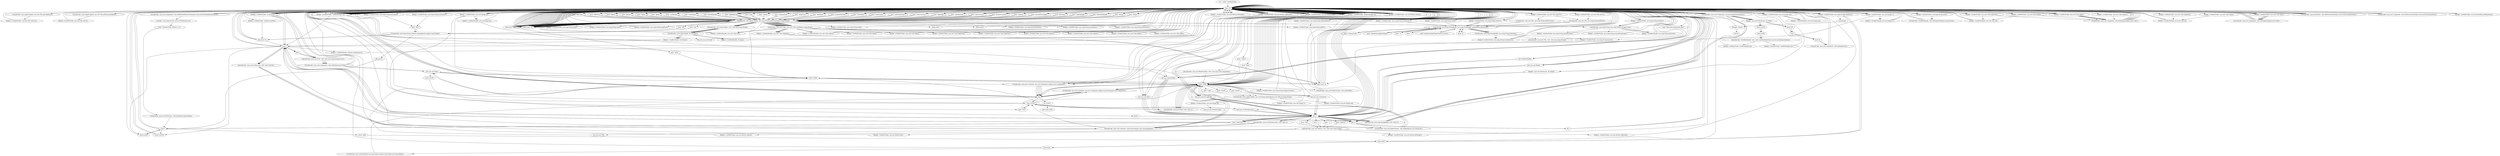 digraph "" {
    "r0 := @this: twoRowTicker"
    "load.r r0"
    "r0 := @this: twoRowTicker"->"load.r r0";
    "load.r r0"->"load.r r0";
    "virtualinvoke <java.applet.Applet: java.net.URL getCodeBase()>"
    "load.r r0"->"virtualinvoke <java.applet.Applet: java.net.URL getCodeBase()>";
    "fieldput <twoRowTicker: java.net.URL homeUrl>"
    "virtualinvoke <java.applet.Applet: java.net.URL getCodeBase()>"->"fieldput <twoRowTicker: java.net.URL homeUrl>";
    "fieldput <twoRowTicker: java.net.URL homeUrl>"->"load.r r0";
    "load.r r0"->"load.r r0";
    "virtualinvoke <java.applet.Applet: java.net.URL getDocumentBase()>"
    "load.r r0"->"virtualinvoke <java.applet.Applet: java.net.URL getDocumentBase()>";
    "fieldput <twoRowTicker: java.net.URL docUrl>"
    "virtualinvoke <java.applet.Applet: java.net.URL getDocumentBase()>"->"fieldput <twoRowTicker: java.net.URL docUrl>";
    "fieldput <twoRowTicker: java.net.URL docUrl>"->"load.r r0";
    "fieldget <twoRowTicker: boolean localTest>"
    "load.r r0"->"fieldget <twoRowTicker: boolean localTest>";
    "ifeq load.r r0"
    "fieldget <twoRowTicker: boolean localTest>"->"ifeq load.r r0";
    "ifeq load.r r0"->"load.r r0";
    "push \"http://dev.quotemedia.com/\""
    "load.r r0"->"push \"http://dev.quotemedia.com/\"";
    "fieldput <twoRowTicker: java.lang.String baseUrl>"
    "push \"http://dev.quotemedia.com/\""->"fieldput <twoRowTicker: java.lang.String baseUrl>";
    "goto load.r r0"
    "fieldput <twoRowTicker: java.lang.String baseUrl>"->"goto load.r r0";
    "goto load.r r0"->"load.r r0";
    "push \"links\""
    "load.r r0"->"push \"links\"";
    "virtualinvoke <java.applet.Applet: java.lang.String getParameter(java.lang.String)>"
    "push \"links\""->"virtualinvoke <java.applet.Applet: java.lang.String getParameter(java.lang.String)>";
    "ifnull load.r r0"
    "virtualinvoke <java.applet.Applet: java.lang.String getParameter(java.lang.String)>"->"ifnull load.r r0";
    "ifnull load.r r0"->"load.r r0";
    "load.r r0"->"load.r r0";
    "load.r r0"->"push \"links\"";
    "push \"links\""->"virtualinvoke <java.applet.Applet: java.lang.String getParameter(java.lang.String)>";
    "fieldput <twoRowTicker: java.lang.String links>"
    "virtualinvoke <java.applet.Applet: java.lang.String getParameter(java.lang.String)>"->"fieldput <twoRowTicker: java.lang.String links>";
    "fieldput <twoRowTicker: java.lang.String links>"->"load.r r0";
    "push \"indices\""
    "load.r r0"->"push \"indices\"";
    "push \"indices\""->"virtualinvoke <java.applet.Applet: java.lang.String getParameter(java.lang.String)>";
    "virtualinvoke <java.applet.Applet: java.lang.String getParameter(java.lang.String)>"->"ifnull load.r r0";
    "ifnull load.r r0"->"load.r r0";
    "load.r r0"->"load.r r0";
    "load.r r0"->"push \"indices\"";
    "push \"indices\""->"virtualinvoke <java.applet.Applet: java.lang.String getParameter(java.lang.String)>";
    "fieldput <twoRowTicker: java.lang.String indices>"
    "virtualinvoke <java.applet.Applet: java.lang.String getParameter(java.lang.String)>"->"fieldput <twoRowTicker: java.lang.String indices>";
    "fieldput <twoRowTicker: java.lang.String indices>"->"goto load.r r0";
    "goto load.r r0"->"load.r r0";
    "new java.lang.StringBuffer"
    "load.r r0"->"new java.lang.StringBuffer";
    "dup1.r"
    "new java.lang.StringBuffer"->"dup1.r";
    "specialinvoke <java.lang.StringBuffer: void <init>()>"
    "dup1.r"->"specialinvoke <java.lang.StringBuffer: void <init>()>";
    "specialinvoke <java.lang.StringBuffer: void <init>()>"->"load.r r0";
    "fieldget <twoRowTicker: java.lang.String baseUrl>"
    "load.r r0"->"fieldget <twoRowTicker: java.lang.String baseUrl>";
    "virtualinvoke <java.lang.StringBuffer: java.lang.StringBuffer append(java.lang.String)>"
    "fieldget <twoRowTicker: java.lang.String baseUrl>"->"virtualinvoke <java.lang.StringBuffer: java.lang.StringBuffer append(java.lang.String)>";
    "push \"quotetools/getTickerQuotes.csv?host=\""
    "virtualinvoke <java.lang.StringBuffer: java.lang.StringBuffer append(java.lang.String)>"->"push \"quotetools/getTickerQuotes.csv?host=\"";
    "push \"quotetools/getTickerQuotes.csv?host=\""->"virtualinvoke <java.lang.StringBuffer: java.lang.StringBuffer append(java.lang.String)>";
    "virtualinvoke <java.lang.StringBuffer: java.lang.StringBuffer append(java.lang.String)>"->"load.r r0";
    "fieldget <twoRowTicker: java.net.URL docUrl>"
    "load.r r0"->"fieldget <twoRowTicker: java.net.URL docUrl>";
    "virtualinvoke <java.net.URL: java.lang.String getHost()>"
    "fieldget <twoRowTicker: java.net.URL docUrl>"->"virtualinvoke <java.net.URL: java.lang.String getHost()>";
    "virtualinvoke <java.net.URL: java.lang.String getHost()>"->"virtualinvoke <java.lang.StringBuffer: java.lang.StringBuffer append(java.lang.String)>";
    "push \"&\""
    "virtualinvoke <java.lang.StringBuffer: java.lang.StringBuffer append(java.lang.String)>"->"push \"&\"";
    "push \"&\""->"virtualinvoke <java.lang.StringBuffer: java.lang.StringBuffer append(java.lang.String)>";
    "virtualinvoke <java.lang.StringBuffer: java.lang.String toString()>"
    "virtualinvoke <java.lang.StringBuffer: java.lang.StringBuffer append(java.lang.String)>"->"virtualinvoke <java.lang.StringBuffer: java.lang.String toString()>";
    "fieldput <twoRowTicker: java.lang.String baseDataUrl>"
    "virtualinvoke <java.lang.StringBuffer: java.lang.String toString()>"->"fieldput <twoRowTicker: java.lang.String baseDataUrl>";
    "fieldput <twoRowTicker: java.lang.String baseDataUrl>"->"load.r r0";
    "push \"webmasterId\""
    "load.r r0"->"push \"webmasterId\"";
    "push \"webmasterId\""->"virtualinvoke <java.applet.Applet: java.lang.String getParameter(java.lang.String)>";
    "virtualinvoke <java.applet.Applet: java.lang.String getParameter(java.lang.String)>"->"ifnull load.r r0";
    "ifnull load.r r0"->"load.r r0";
    "load.r r0"->"load.r r0";
    "load.r r0"->"push \"webmasterId\"";
    "push \"webmasterId\""->"virtualinvoke <java.applet.Applet: java.lang.String getParameter(java.lang.String)>";
    "fieldput <twoRowTicker: java.lang.String wmid>"
    "virtualinvoke <java.applet.Applet: java.lang.String getParameter(java.lang.String)>"->"fieldput <twoRowTicker: java.lang.String wmid>";
    "fieldput <twoRowTicker: java.lang.String wmid>"->"load.r r0";
    "load.r r0"->"new java.lang.StringBuffer";
    "new java.lang.StringBuffer"->"dup1.r";
    "dup1.r"->"specialinvoke <java.lang.StringBuffer: void <init>()>";
    "specialinvoke <java.lang.StringBuffer: void <init>()>"->"load.r r0";
    "fieldget <twoRowTicker: java.lang.String baseDataUrl>"
    "load.r r0"->"fieldget <twoRowTicker: java.lang.String baseDataUrl>";
    "fieldget <twoRowTicker: java.lang.String baseDataUrl>"->"virtualinvoke <java.lang.StringBuffer: java.lang.StringBuffer append(java.lang.String)>";
    "push \"webmasterId=\""
    "virtualinvoke <java.lang.StringBuffer: java.lang.StringBuffer append(java.lang.String)>"->"push \"webmasterId=\"";
    "push \"webmasterId=\""->"virtualinvoke <java.lang.StringBuffer: java.lang.StringBuffer append(java.lang.String)>";
    "virtualinvoke <java.lang.StringBuffer: java.lang.StringBuffer append(java.lang.String)>"->"load.r r0";
    "fieldget <twoRowTicker: java.lang.String wmid>"
    "load.r r0"->"fieldget <twoRowTicker: java.lang.String wmid>";
    "fieldget <twoRowTicker: java.lang.String wmid>"->"virtualinvoke <java.lang.StringBuffer: java.lang.StringBuffer append(java.lang.String)>";
    "virtualinvoke <java.lang.StringBuffer: java.lang.StringBuffer append(java.lang.String)>"->"push \"&\"";
    "push \"&\""->"virtualinvoke <java.lang.StringBuffer: java.lang.StringBuffer append(java.lang.String)>";
    "virtualinvoke <java.lang.StringBuffer: java.lang.StringBuffer append(java.lang.String)>"->"virtualinvoke <java.lang.StringBuffer: java.lang.String toString()>";
    "virtualinvoke <java.lang.StringBuffer: java.lang.String toString()>"->"fieldput <twoRowTicker: java.lang.String baseDataUrl>";
    "fieldput <twoRowTicker: java.lang.String baseDataUrl>"->"load.r r0";
    "push \"targetsym\""
    "load.r r0"->"push \"targetsym\"";
    "push \"targetsym\""->"virtualinvoke <java.applet.Applet: java.lang.String getParameter(java.lang.String)>";
    "virtualinvoke <java.applet.Applet: java.lang.String getParameter(java.lang.String)>"->"ifnull load.r r0";
    "ifnull load.r r0"->"load.r r0";
    "load.r r0"->"load.r r0";
    "load.r r0"->"push \"targetsym\"";
    "push \"targetsym\""->"virtualinvoke <java.applet.Applet: java.lang.String getParameter(java.lang.String)>";
    "fieldput <twoRowTicker: java.lang.String targetsym>"
    "virtualinvoke <java.applet.Applet: java.lang.String getParameter(java.lang.String)>"->"fieldput <twoRowTicker: java.lang.String targetsym>";
    "fieldput <twoRowTicker: java.lang.String targetsym>"->"load.r r0";
    "push \"dispMode\""
    "load.r r0"->"push \"dispMode\"";
    "push \"dispMode\""->"virtualinvoke <java.applet.Applet: java.lang.String getParameter(java.lang.String)>";
    "virtualinvoke <java.applet.Applet: java.lang.String getParameter(java.lang.String)>"->"ifnull load.r r0";
    "ifnull load.r r0"->"load.r r0";
    "load.r r0"->"load.r r0";
    "load.r r0"->"push \"dispMode\"";
    "push \"dispMode\""->"virtualinvoke <java.applet.Applet: java.lang.String getParameter(java.lang.String)>";
    "fieldput <twoRowTicker: java.lang.String mode>"
    "virtualinvoke <java.applet.Applet: java.lang.String getParameter(java.lang.String)>"->"fieldput <twoRowTicker: java.lang.String mode>";
    "fieldput <twoRowTicker: java.lang.String mode>"->"load.r r0";
    "push \"symbolsfontsize\""
    "load.r r0"->"push \"symbolsfontsize\"";
    "push \"symbolsfontsize\""->"virtualinvoke <java.applet.Applet: java.lang.String getParameter(java.lang.String)>";
    "ifnull push 1"
    "virtualinvoke <java.applet.Applet: java.lang.String getParameter(java.lang.String)>"->"ifnull push 1";
    "ifnull push 1"->"load.r r0";
    "new java.lang.Integer"
    "load.r r0"->"new java.lang.Integer";
    "new java.lang.Integer"->"dup1.r";
    "dup1.r"->"load.r r0";
    "load.r r0"->"push \"symbolsfontsize\"";
    "push \"symbolsfontsize\""->"virtualinvoke <java.applet.Applet: java.lang.String getParameter(java.lang.String)>";
    "specialinvoke <java.lang.Integer: void <init>(java.lang.String)>"
    "virtualinvoke <java.applet.Applet: java.lang.String getParameter(java.lang.String)>"->"specialinvoke <java.lang.Integer: void <init>(java.lang.String)>";
    "virtualinvoke <java.lang.Integer: int intValue()>"
    "specialinvoke <java.lang.Integer: void <init>(java.lang.String)>"->"virtualinvoke <java.lang.Integer: int intValue()>";
    "fieldput <twoRowTicker: int fontsize>"
    "virtualinvoke <java.lang.Integer: int intValue()>"->"fieldput <twoRowTicker: int fontsize>";
    "push 1"
    "fieldput <twoRowTicker: int fontsize>"->"push 1";
    "store.b $r68"
    "push 1"->"store.b $r68";
    "store.b $r68"->"load.r r0";
    "push \"disclaimer\""
    "load.r r0"->"push \"disclaimer\"";
    "push \"disclaimer\""->"virtualinvoke <java.applet.Applet: java.lang.String getParameter(java.lang.String)>";
    "ifnull push 0"
    "virtualinvoke <java.applet.Applet: java.lang.String getParameter(java.lang.String)>"->"ifnull push 0";
    "ifnull push 0"->"load.r r0";
    "load.r r0"->"push \"disclaimer\"";
    "push \"disclaimer\""->"virtualinvoke <java.applet.Applet: java.lang.String getParameter(java.lang.String)>";
    "push \"off\""
    "virtualinvoke <java.applet.Applet: java.lang.String getParameter(java.lang.String)>"->"push \"off\"";
    "virtualinvoke <java.lang.String: boolean equalsIgnoreCase(java.lang.String)>"
    "push \"off\""->"virtualinvoke <java.lang.String: boolean equalsIgnoreCase(java.lang.String)>";
    "ifeq push 0"
    "virtualinvoke <java.lang.String: boolean equalsIgnoreCase(java.lang.String)>"->"ifeq push 0";
    "push 0"
    "ifeq push 0"->"push 0";
    "push 0"->"store.b $r68";
    "store.b $r68"->"push 0";
    "store.b $r166"
    "push 0"->"store.b $r166";
    "store.b $r166"->"load.r r0";
    "push \"boldsymbol\""
    "load.r r0"->"push \"boldsymbol\"";
    "push \"boldsymbol\""->"virtualinvoke <java.applet.Applet: java.lang.String getParameter(java.lang.String)>";
    "virtualinvoke <java.applet.Applet: java.lang.String getParameter(java.lang.String)>"->"ifnull load.r r0";
    "ifnull load.r r0"->"load.r r0";
    "load.r r0"->"push \"boldsymbol\"";
    "push \"boldsymbol\""->"virtualinvoke <java.applet.Applet: java.lang.String getParameter(java.lang.String)>";
    "push \"yes\""
    "virtualinvoke <java.applet.Applet: java.lang.String getParameter(java.lang.String)>"->"push \"yes\"";
    "push \"yes\""->"virtualinvoke <java.lang.String: boolean equalsIgnoreCase(java.lang.String)>";
    "virtualinvoke <java.lang.String: boolean equalsIgnoreCase(java.lang.String)>"->"ifeq load.r r0";
    "ifeq load.r r0"->"push 1";
    "push 1"->"store.b $r166";
    "store.b $r166"->"load.r r0";
    "new twoRowHandle"
    "load.r r0"->"new twoRowHandle";
    "new twoRowHandle"->"dup1.r";
    "dup1.r"->"load.r r0";
    "load.r r0"->"load.r r0";
    "fieldget <twoRowTicker: int fontsize>"
    "load.r r0"->"fieldget <twoRowTicker: int fontsize>";
    "fieldget <twoRowTicker: int fontsize>"->"load.r r0";
    "virtualinvoke <java.awt.Component: java.awt.Dimension getSize()>"
    "load.r r0"->"virtualinvoke <java.awt.Component: java.awt.Dimension getSize()>";
    "fieldget <java.awt.Dimension: int height>"
    "virtualinvoke <java.awt.Component: java.awt.Dimension getSize()>"->"fieldget <java.awt.Dimension: int height>";
    "push 2"
    "fieldget <java.awt.Dimension: int height>"->"push 2";
    "div.i"
    "push 2"->"div.i";
    "div.i"->"load.r r0";
    "load.r r0"->"virtualinvoke <java.awt.Component: java.awt.Dimension getSize()>";
    "fieldget <java.awt.Dimension: int width>"
    "virtualinvoke <java.awt.Component: java.awt.Dimension getSize()>"->"fieldget <java.awt.Dimension: int width>";
    "load.b $r166"
    "fieldget <java.awt.Dimension: int width>"->"load.b $r166";
    "load.b $r68"
    "load.b $r166"->"load.b $r68";
    "specialinvoke <twoRowHandle: void <init>(useHandleInterface,int,int,int,boolean,boolean)>"
    "load.b $r68"->"specialinvoke <twoRowHandle: void <init>(useHandleInterface,int,int,int,boolean,boolean)>";
    "fieldput <twoRowTicker: twoRowHandle eq>"
    "specialinvoke <twoRowHandle: void <init>(useHandleInterface,int,int,int,boolean,boolean)>"->"fieldput <twoRowTicker: twoRowHandle eq>";
    "fieldput <twoRowTicker: twoRowHandle eq>"->"load.r r0";
    "push \"indicesfontsize\""
    "load.r r0"->"push \"indicesfontsize\"";
    "push \"indicesfontsize\""->"virtualinvoke <java.applet.Applet: java.lang.String getParameter(java.lang.String)>";
    "virtualinvoke <java.applet.Applet: java.lang.String getParameter(java.lang.String)>"->"ifnull load.r r0";
    "ifnull load.r r0"->"load.r r0";
    "load.r r0"->"new java.lang.Integer";
    "new java.lang.Integer"->"dup1.r";
    "dup1.r"->"load.r r0";
    "load.r r0"->"push \"indicesfontsize\"";
    "push \"indicesfontsize\""->"virtualinvoke <java.applet.Applet: java.lang.String getParameter(java.lang.String)>";
    "virtualinvoke <java.applet.Applet: java.lang.String getParameter(java.lang.String)>"->"specialinvoke <java.lang.Integer: void <init>(java.lang.String)>";
    "specialinvoke <java.lang.Integer: void <init>(java.lang.String)>"->"virtualinvoke <java.lang.Integer: int intValue()>";
    "virtualinvoke <java.lang.Integer: int intValue()>"->"fieldput <twoRowTicker: int fontsize>";
    "fieldput <twoRowTicker: int fontsize>"->"load.r r0";
    "load.r r0"->"new twoRowHandle";
    "new twoRowHandle"->"dup1.r";
    "dup1.r"->"load.r r0";
    "load.r r0"->"load.r r0";
    "load.r r0"->"fieldget <twoRowTicker: int fontsize>";
    "fieldget <twoRowTicker: int fontsize>"->"load.r r0";
    "load.r r0"->"virtualinvoke <java.awt.Component: java.awt.Dimension getSize()>";
    "virtualinvoke <java.awt.Component: java.awt.Dimension getSize()>"->"fieldget <java.awt.Dimension: int height>";
    "fieldget <java.awt.Dimension: int height>"->"push 2";
    "push 2"->"div.i";
    "div.i"->"load.r r0";
    "load.r r0"->"virtualinvoke <java.awt.Component: java.awt.Dimension getSize()>";
    "virtualinvoke <java.awt.Component: java.awt.Dimension getSize()>"->"fieldget <java.awt.Dimension: int width>";
    "fieldget <java.awt.Dimension: int width>"->"load.b $r166";
    "load.b $r166"->"load.b $r68";
    "load.b $r68"->"specialinvoke <twoRowHandle: void <init>(useHandleInterface,int,int,int,boolean,boolean)>";
    "fieldput <twoRowTicker: twoRowHandle eq1>"
    "specialinvoke <twoRowHandle: void <init>(useHandleInterface,int,int,int,boolean,boolean)>"->"fieldput <twoRowTicker: twoRowHandle eq1>";
    "fieldput <twoRowTicker: twoRowHandle eq1>"->"load.r r0";
    "fieldget <twoRowTicker: twoRowHandle eq>"
    "load.r r0"->"fieldget <twoRowTicker: twoRowHandle eq>";
    "fieldget <twoRowTicker: twoRowHandle eq>"->"load.r r0";
    "fieldget <twoRowTicker: java.lang.String mode>"
    "load.r r0"->"fieldget <twoRowTicker: java.lang.String mode>";
    "virtualinvoke <twoRowHandle: void setDisplayMode(java.lang.String)>"
    "fieldget <twoRowTicker: java.lang.String mode>"->"virtualinvoke <twoRowHandle: void setDisplayMode(java.lang.String)>";
    "virtualinvoke <twoRowHandle: void setDisplayMode(java.lang.String)>"->"load.r r0";
    "fieldget <twoRowTicker: twoRowHandle eq1>"
    "load.r r0"->"fieldget <twoRowTicker: twoRowHandle eq1>";
    "fieldget <twoRowTicker: twoRowHandle eq1>"->"load.r r0";
    "load.r r0"->"fieldget <twoRowTicker: java.lang.String mode>";
    "fieldget <twoRowTicker: java.lang.String mode>"->"virtualinvoke <twoRowHandle: void setDisplayMode(java.lang.String)>";
    "virtualinvoke <twoRowHandle: void setDisplayMode(java.lang.String)>"->"load.r r0";
    "push \"showCurrency\""
    "load.r r0"->"push \"showCurrency\"";
    "push \"showCurrency\""->"virtualinvoke <java.applet.Applet: java.lang.String getParameter(java.lang.String)>";
    "ifnull push \"false\""
    "virtualinvoke <java.applet.Applet: java.lang.String getParameter(java.lang.String)>"->"ifnull push \"false\"";
    "ifnull push \"false\""->"load.r r0";
    "load.r r0"->"push \"showCurrency\"";
    "push \"showCurrency\""->"virtualinvoke <java.applet.Applet: java.lang.String getParameter(java.lang.String)>";
    "store.r $r68"
    "virtualinvoke <java.applet.Applet: java.lang.String getParameter(java.lang.String)>"->"store.r $r68";
    "store.r $r68"->"goto load.r r0";
    "goto load.r r0"->"load.r r0";
    "load.r $r68"
    "load.r r0"->"load.r $r68";
    "fieldput <twoRowTicker: java.lang.String displayCurrency>"
    "load.r $r68"->"fieldput <twoRowTicker: java.lang.String displayCurrency>";
    "fieldput <twoRowTicker: java.lang.String displayCurrency>"->"load.r r0";
    "push \"speedtop\""
    "load.r r0"->"push \"speedtop\"";
    "push \"speedtop\""->"virtualinvoke <java.applet.Applet: java.lang.String getParameter(java.lang.String)>";
    "virtualinvoke <java.applet.Applet: java.lang.String getParameter(java.lang.String)>"->"ifnull load.r r0";
    "ifnull load.r r0"->"load.r r0";
    "load.r r0"->"fieldget <twoRowTicker: twoRowHandle eq>";
    "fieldget <twoRowTicker: twoRowHandle eq>"->"new java.lang.Integer";
    "new java.lang.Integer"->"dup1.r";
    "dup1.r"->"load.r r0";
    "load.r r0"->"push \"speedtop\"";
    "push \"speedtop\""->"virtualinvoke <java.applet.Applet: java.lang.String getParameter(java.lang.String)>";
    "virtualinvoke <java.applet.Applet: java.lang.String getParameter(java.lang.String)>"->"specialinvoke <java.lang.Integer: void <init>(java.lang.String)>";
    "specialinvoke <java.lang.Integer: void <init>(java.lang.String)>"->"virtualinvoke <java.lang.Integer: int intValue()>";
    "fieldput <twoRowHandle: int delay>"
    "virtualinvoke <java.lang.Integer: int intValue()>"->"fieldput <twoRowHandle: int delay>";
    "fieldput <twoRowHandle: int delay>"->"load.r r0";
    "push \"speedbottom\""
    "load.r r0"->"push \"speedbottom\"";
    "push \"speedbottom\""->"virtualinvoke <java.applet.Applet: java.lang.String getParameter(java.lang.String)>";
    "virtualinvoke <java.applet.Applet: java.lang.String getParameter(java.lang.String)>"->"ifnull load.r r0";
    "ifnull load.r r0"->"load.r r0";
    "load.r r0"->"fieldget <twoRowTicker: twoRowHandle eq1>";
    "fieldget <twoRowTicker: twoRowHandle eq1>"->"new java.lang.Integer";
    "new java.lang.Integer"->"dup1.r";
    "dup1.r"->"load.r r0";
    "load.r r0"->"push \"speedbottom\"";
    "push \"speedbottom\""->"virtualinvoke <java.applet.Applet: java.lang.String getParameter(java.lang.String)>";
    "virtualinvoke <java.applet.Applet: java.lang.String getParameter(java.lang.String)>"->"specialinvoke <java.lang.Integer: void <init>(java.lang.String)>";
    "specialinvoke <java.lang.Integer: void <init>(java.lang.String)>"->"virtualinvoke <java.lang.Integer: int intValue()>";
    "virtualinvoke <java.lang.Integer: int intValue()>"->"fieldput <twoRowHandle: int delay>";
    "fieldput <twoRowHandle: int delay>"->"load.r r0";
    "push \"uparrowcolor\""
    "load.r r0"->"push \"uparrowcolor\"";
    "push \"uparrowcolor\""->"virtualinvoke <java.applet.Applet: java.lang.String getParameter(java.lang.String)>";
    "virtualinvoke <java.applet.Applet: java.lang.String getParameter(java.lang.String)>"->"ifnull load.r r0";
    "ifnull load.r r0"->"load.r r0";
    "load.r r0"->"fieldget <twoRowTicker: twoRowHandle eq>";
    "fieldget <twoRowTicker: twoRowHandle eq>"->"load.r r0";
    "load.r r0"->"push \"uparrowcolor\"";
    "push \"uparrowcolor\""->"virtualinvoke <java.applet.Applet: java.lang.String getParameter(java.lang.String)>";
    "staticinvoke <java.awt.Color: java.awt.Color decode(java.lang.String)>"
    "virtualinvoke <java.applet.Applet: java.lang.String getParameter(java.lang.String)>"->"staticinvoke <java.awt.Color: java.awt.Color decode(java.lang.String)>";
    "fieldput <twoRowHandle: java.awt.Color qup>"
    "staticinvoke <java.awt.Color: java.awt.Color decode(java.lang.String)>"->"fieldput <twoRowHandle: java.awt.Color qup>";
    "fieldput <twoRowHandle: java.awt.Color qup>"->"load.r r0";
    "load.r r0"->"fieldget <twoRowTicker: twoRowHandle eq1>";
    "fieldget <twoRowTicker: twoRowHandle eq1>"->"load.r r0";
    "load.r r0"->"push \"uparrowcolor\"";
    "push \"uparrowcolor\""->"virtualinvoke <java.applet.Applet: java.lang.String getParameter(java.lang.String)>";
    "virtualinvoke <java.applet.Applet: java.lang.String getParameter(java.lang.String)>"->"staticinvoke <java.awt.Color: java.awt.Color decode(java.lang.String)>";
    "staticinvoke <java.awt.Color: java.awt.Color decode(java.lang.String)>"->"fieldput <twoRowHandle: java.awt.Color qup>";
    "fieldput <twoRowHandle: java.awt.Color qup>"->"load.r r0";
    "push \"downarrowcolor\""
    "load.r r0"->"push \"downarrowcolor\"";
    "push \"downarrowcolor\""->"virtualinvoke <java.applet.Applet: java.lang.String getParameter(java.lang.String)>";
    "virtualinvoke <java.applet.Applet: java.lang.String getParameter(java.lang.String)>"->"ifnull load.r r0";
    "ifnull load.r r0"->"load.r r0";
    "load.r r0"->"fieldget <twoRowTicker: twoRowHandle eq>";
    "fieldget <twoRowTicker: twoRowHandle eq>"->"load.r r0";
    "load.r r0"->"push \"downarrowcolor\"";
    "push \"downarrowcolor\""->"virtualinvoke <java.applet.Applet: java.lang.String getParameter(java.lang.String)>";
    "virtualinvoke <java.applet.Applet: java.lang.String getParameter(java.lang.String)>"->"staticinvoke <java.awt.Color: java.awt.Color decode(java.lang.String)>";
    "fieldput <twoRowHandle: java.awt.Color qdown>"
    "staticinvoke <java.awt.Color: java.awt.Color decode(java.lang.String)>"->"fieldput <twoRowHandle: java.awt.Color qdown>";
    "fieldput <twoRowHandle: java.awt.Color qdown>"->"load.r r0";
    "load.r r0"->"fieldget <twoRowTicker: twoRowHandle eq1>";
    "fieldget <twoRowTicker: twoRowHandle eq1>"->"load.r r0";
    "load.r r0"->"push \"downarrowcolor\"";
    "push \"downarrowcolor\""->"virtualinvoke <java.applet.Applet: java.lang.String getParameter(java.lang.String)>";
    "virtualinvoke <java.applet.Applet: java.lang.String getParameter(java.lang.String)>"->"staticinvoke <java.awt.Color: java.awt.Color decode(java.lang.String)>";
    "staticinvoke <java.awt.Color: java.awt.Color decode(java.lang.String)>"->"fieldput <twoRowHandle: java.awt.Color qdown>";
    "fieldput <twoRowHandle: java.awt.Color qdown>"->"load.r r0";
    "push \"symbols\""
    "load.r r0"->"push \"symbols\"";
    "push \"symbols\""->"virtualinvoke <java.applet.Applet: java.lang.String getParameter(java.lang.String)>";
    "virtualinvoke <java.applet.Applet: java.lang.String getParameter(java.lang.String)>"->"ifnull load.r r0";
    "ifnull load.r r0"->"load.r r0";
    "load.r r0"->"load.r r0";
    "load.r r0"->"push \"symbols\"";
    "push \"symbols\""->"virtualinvoke <java.applet.Applet: java.lang.String getParameter(java.lang.String)>";
    "virtualinvoke <java.lang.String: java.lang.String toUpperCase()>"
    "virtualinvoke <java.applet.Applet: java.lang.String getParameter(java.lang.String)>"->"virtualinvoke <java.lang.String: java.lang.String toUpperCase()>";
    "fieldput <twoRowTicker: java.lang.String paramsymbol>"
    "virtualinvoke <java.lang.String: java.lang.String toUpperCase()>"->"fieldput <twoRowTicker: java.lang.String paramsymbol>";
    "fieldput <twoRowTicker: java.lang.String paramsymbol>"->"load.r r0";
    "push \"excludeExchanges\""
    "load.r r0"->"push \"excludeExchanges\"";
    "push \"excludeExchanges\""->"virtualinvoke <java.applet.Applet: java.lang.String getParameter(java.lang.String)>";
    "virtualinvoke <java.applet.Applet: java.lang.String getParameter(java.lang.String)>"->"ifnull load.r r0";
    "ifnull load.r r0"->"load.r r0";
    "load.r r0"->"load.r r0";
    "load.r r0"->"push \"excludeExchanges\"";
    "push \"excludeExchanges\""->"virtualinvoke <java.applet.Applet: java.lang.String getParameter(java.lang.String)>";
    "virtualinvoke <java.applet.Applet: java.lang.String getParameter(java.lang.String)>"->"virtualinvoke <java.lang.String: java.lang.String toUpperCase()>";
    "fieldput <twoRowTicker: java.lang.String excludeExchanges>"
    "virtualinvoke <java.lang.String: java.lang.String toUpperCase()>"->"fieldput <twoRowTicker: java.lang.String excludeExchanges>";
    "fieldput <twoRowTicker: java.lang.String excludeExchanges>"->"load.r r0";
    "push \"direction\""
    "load.r r0"->"push \"direction\"";
    "push \"direction\""->"virtualinvoke <java.applet.Applet: java.lang.String getParameter(java.lang.String)>";
    "virtualinvoke <java.applet.Applet: java.lang.String getParameter(java.lang.String)>"->"ifnull load.r r0";
    "ifnull load.r r0"->"load.r r0";
    "load.r r0"->"load.r r0";
    "load.r r0"->"push \"direction\"";
    "push \"direction\""->"virtualinvoke <java.applet.Applet: java.lang.String getParameter(java.lang.String)>";
    "fieldput <twoRowTicker: java.lang.String direction>"
    "virtualinvoke <java.applet.Applet: java.lang.String getParameter(java.lang.String)>"->"fieldput <twoRowTicker: java.lang.String direction>";
    "fieldput <twoRowTicker: java.lang.String direction>"->"load.r r0";
    "load.r r0"->"fieldget <twoRowTicker: twoRowHandle eq>";
    "fieldget <twoRowTicker: twoRowHandle eq>"->"load.r r0";
    "fieldget <twoRowTicker: java.lang.String direction>"
    "load.r r0"->"fieldget <twoRowTicker: java.lang.String direction>";
    "fieldget <twoRowTicker: java.lang.String direction>"->"virtualinvoke <java.lang.String: java.lang.String toUpperCase()>";
    "fieldput <twoRowHandle: java.lang.String direction>"
    "virtualinvoke <java.lang.String: java.lang.String toUpperCase()>"->"fieldput <twoRowHandle: java.lang.String direction>";
    "fieldput <twoRowHandle: java.lang.String direction>"->"load.r r0";
    "load.r r0"->"fieldget <twoRowTicker: twoRowHandle eq1>";
    "fieldget <twoRowTicker: twoRowHandle eq1>"->"load.r r0";
    "load.r r0"->"fieldget <twoRowTicker: java.lang.String direction>";
    "fieldget <twoRowTicker: java.lang.String direction>"->"virtualinvoke <java.lang.String: java.lang.String toUpperCase()>";
    "virtualinvoke <java.lang.String: java.lang.String toUpperCase()>"->"fieldput <twoRowHandle: java.lang.String direction>";
    "fieldput <twoRowHandle: java.lang.String direction>"->"load.r r0";
    "push \"topHighlight\""
    "load.r r0"->"push \"topHighlight\"";
    "push \"topHighlight\""->"virtualinvoke <java.applet.Applet: java.lang.String getParameter(java.lang.String)>";
    "virtualinvoke <java.applet.Applet: java.lang.String getParameter(java.lang.String)>"->"ifnull load.r r0";
    "ifnull load.r r0"->"load.r r0";
    "load.r r0"->"fieldget <twoRowTicker: twoRowHandle eq>";
    "fieldget <twoRowTicker: twoRowHandle eq>"->"load.r r0";
    "load.r r0"->"push \"topHighlight\"";
    "push \"topHighlight\""->"virtualinvoke <java.applet.Applet: java.lang.String getParameter(java.lang.String)>";
    "virtualinvoke <java.applet.Applet: java.lang.String getParameter(java.lang.String)>"->"staticinvoke <java.awt.Color: java.awt.Color decode(java.lang.String)>";
    "fieldput <twoRowHandle: java.awt.Color highlight>"
    "staticinvoke <java.awt.Color: java.awt.Color decode(java.lang.String)>"->"fieldput <twoRowHandle: java.awt.Color highlight>";
    "fieldput <twoRowHandle: java.awt.Color highlight>"->"goto load.r r0";
    "goto load.r r0"->"load.r r0";
    "push \"bottomHighlight\""
    "load.r r0"->"push \"bottomHighlight\"";
    "push \"bottomHighlight\""->"virtualinvoke <java.applet.Applet: java.lang.String getParameter(java.lang.String)>";
    "virtualinvoke <java.applet.Applet: java.lang.String getParameter(java.lang.String)>"->"ifnull load.r r0";
    "ifnull load.r r0"->"load.r r0";
    "load.r r0"->"fieldget <twoRowTicker: twoRowHandle eq1>";
    "fieldget <twoRowTicker: twoRowHandle eq1>"->"load.r r0";
    "load.r r0"->"push \"bottomHighlight\"";
    "push \"bottomHighlight\""->"virtualinvoke <java.applet.Applet: java.lang.String getParameter(java.lang.String)>";
    "virtualinvoke <java.applet.Applet: java.lang.String getParameter(java.lang.String)>"->"staticinvoke <java.awt.Color: java.awt.Color decode(java.lang.String)>";
    "staticinvoke <java.awt.Color: java.awt.Color decode(java.lang.String)>"->"fieldput <twoRowHandle: java.awt.Color highlight>";
    "fieldput <twoRowHandle: java.awt.Color highlight>"->"goto load.r r0";
    "goto load.r r0"->"load.r r0";
    "push \"bgtop\""
    "load.r r0"->"push \"bgtop\"";
    "push \"bgtop\""->"virtualinvoke <java.applet.Applet: java.lang.String getParameter(java.lang.String)>";
    "virtualinvoke <java.applet.Applet: java.lang.String getParameter(java.lang.String)>"->"ifnull load.r r0";
    "ifnull load.r r0"->"load.r r0";
    "load.r r0"->"load.r r0";
    "load.r r0"->"push \"bgtop\"";
    "push \"bgtop\""->"virtualinvoke <java.applet.Applet: java.lang.String getParameter(java.lang.String)>";
    "virtualinvoke <java.applet.Applet: java.lang.String getParameter(java.lang.String)>"->"staticinvoke <java.awt.Color: java.awt.Color decode(java.lang.String)>";
    "fieldput <twoRowTicker: java.awt.Color bgtop>"
    "staticinvoke <java.awt.Color: java.awt.Color decode(java.lang.String)>"->"fieldput <twoRowTicker: java.awt.Color bgtop>";
    "fieldput <twoRowTicker: java.awt.Color bgtop>"->"load.r r0";
    "push \"fgtop\""
    "load.r r0"->"push \"fgtop\"";
    "push \"fgtop\""->"virtualinvoke <java.applet.Applet: java.lang.String getParameter(java.lang.String)>";
    "virtualinvoke <java.applet.Applet: java.lang.String getParameter(java.lang.String)>"->"ifnull load.r r0";
    "ifnull load.r r0"->"load.r r0";
    "load.r r0"->"load.r r0";
    "load.r r0"->"push \"fgtop\"";
    "push \"fgtop\""->"virtualinvoke <java.applet.Applet: java.lang.String getParameter(java.lang.String)>";
    "virtualinvoke <java.applet.Applet: java.lang.String getParameter(java.lang.String)>"->"staticinvoke <java.awt.Color: java.awt.Color decode(java.lang.String)>";
    "fieldput <twoRowTicker: java.awt.Color fgtop>"
    "staticinvoke <java.awt.Color: java.awt.Color decode(java.lang.String)>"->"fieldput <twoRowTicker: java.awt.Color fgtop>";
    "fieldput <twoRowTicker: java.awt.Color fgtop>"->"load.r r0";
    "push \"bgbottom\""
    "load.r r0"->"push \"bgbottom\"";
    "push \"bgbottom\""->"virtualinvoke <java.applet.Applet: java.lang.String getParameter(java.lang.String)>";
    "virtualinvoke <java.applet.Applet: java.lang.String getParameter(java.lang.String)>"->"ifnull load.r r0";
    "ifnull load.r r0"->"load.r r0";
    "load.r r0"->"load.r r0";
    "load.r r0"->"push \"bgbottom\"";
    "push \"bgbottom\""->"virtualinvoke <java.applet.Applet: java.lang.String getParameter(java.lang.String)>";
    "virtualinvoke <java.applet.Applet: java.lang.String getParameter(java.lang.String)>"->"staticinvoke <java.awt.Color: java.awt.Color decode(java.lang.String)>";
    "fieldput <twoRowTicker: java.awt.Color bgbottom>"
    "staticinvoke <java.awt.Color: java.awt.Color decode(java.lang.String)>"->"fieldput <twoRowTicker: java.awt.Color bgbottom>";
    "fieldput <twoRowTicker: java.awt.Color bgbottom>"->"load.r r0";
    "push \"fgbottom\""
    "load.r r0"->"push \"fgbottom\"";
    "push \"fgbottom\""->"virtualinvoke <java.applet.Applet: java.lang.String getParameter(java.lang.String)>";
    "virtualinvoke <java.applet.Applet: java.lang.String getParameter(java.lang.String)>"->"ifnull load.r r0";
    "ifnull load.r r0"->"load.r r0";
    "load.r r0"->"load.r r0";
    "load.r r0"->"push \"fgbottom\"";
    "push \"fgbottom\""->"virtualinvoke <java.applet.Applet: java.lang.String getParameter(java.lang.String)>";
    "virtualinvoke <java.applet.Applet: java.lang.String getParameter(java.lang.String)>"->"staticinvoke <java.awt.Color: java.awt.Color decode(java.lang.String)>";
    "fieldput <twoRowTicker: java.awt.Color fgbottom>"
    "staticinvoke <java.awt.Color: java.awt.Color decode(java.lang.String)>"->"fieldput <twoRowTicker: java.awt.Color fgbottom>";
    "fieldput <twoRowTicker: java.awt.Color fgbottom>"->"load.r r0";
    "push \"bgeast\""
    "load.r r0"->"push \"bgeast\"";
    "push \"bgeast\""->"virtualinvoke <java.applet.Applet: java.lang.String getParameter(java.lang.String)>";
    "virtualinvoke <java.applet.Applet: java.lang.String getParameter(java.lang.String)>"->"ifnull load.r r0";
    "ifnull load.r r0"->"load.r r0";
    "load.r r0"->"load.r r0";
    "load.r r0"->"push \"bgeast\"";
    "push \"bgeast\""->"virtualinvoke <java.applet.Applet: java.lang.String getParameter(java.lang.String)>";
    "virtualinvoke <java.applet.Applet: java.lang.String getParameter(java.lang.String)>"->"staticinvoke <java.awt.Color: java.awt.Color decode(java.lang.String)>";
    "fieldput <twoRowTicker: java.awt.Color bgeast>"
    "staticinvoke <java.awt.Color: java.awt.Color decode(java.lang.String)>"->"fieldput <twoRowTicker: java.awt.Color bgeast>";
    "fieldput <twoRowTicker: java.awt.Color bgeast>"->"load.r r0";
    "push \"bgwest\""
    "load.r r0"->"push \"bgwest\"";
    "push \"bgwest\""->"virtualinvoke <java.applet.Applet: java.lang.String getParameter(java.lang.String)>";
    "virtualinvoke <java.applet.Applet: java.lang.String getParameter(java.lang.String)>"->"ifnull load.r r0";
    "ifnull load.r r0"->"load.r r0";
    "load.r r0"->"load.r r0";
    "load.r r0"->"push \"bgwest\"";
    "push \"bgwest\""->"virtualinvoke <java.applet.Applet: java.lang.String getParameter(java.lang.String)>";
    "virtualinvoke <java.applet.Applet: java.lang.String getParameter(java.lang.String)>"->"staticinvoke <java.awt.Color: java.awt.Color decode(java.lang.String)>";
    "fieldput <twoRowTicker: java.awt.Color bgwest>"
    "staticinvoke <java.awt.Color: java.awt.Color decode(java.lang.String)>"->"fieldput <twoRowTicker: java.awt.Color bgwest>";
    "fieldput <twoRowTicker: java.awt.Color bgwest>"->"load.r r0";
    "push \"bgbtn\""
    "load.r r0"->"push \"bgbtn\"";
    "push \"bgbtn\""->"virtualinvoke <java.applet.Applet: java.lang.String getParameter(java.lang.String)>";
    "virtualinvoke <java.applet.Applet: java.lang.String getParameter(java.lang.String)>"->"ifnull load.r r0";
    "ifnull load.r r0"->"load.r r0";
    "load.r r0"->"load.r r0";
    "load.r r0"->"push \"bgbtn\"";
    "push \"bgbtn\""->"virtualinvoke <java.applet.Applet: java.lang.String getParameter(java.lang.String)>";
    "virtualinvoke <java.applet.Applet: java.lang.String getParameter(java.lang.String)>"->"staticinvoke <java.awt.Color: java.awt.Color decode(java.lang.String)>";
    "fieldput <twoRowTicker: java.awt.Color bgbtn>"
    "staticinvoke <java.awt.Color: java.awt.Color decode(java.lang.String)>"->"fieldput <twoRowTicker: java.awt.Color bgbtn>";
    "fieldput <twoRowTicker: java.awt.Color bgbtn>"->"load.r r0";
    "push \"fgbtn\""
    "load.r r0"->"push \"fgbtn\"";
    "push \"fgbtn\""->"virtualinvoke <java.applet.Applet: java.lang.String getParameter(java.lang.String)>";
    "virtualinvoke <java.applet.Applet: java.lang.String getParameter(java.lang.String)>"->"ifnull load.r r0";
    "ifnull load.r r0"->"load.r r0";
    "load.r r0"->"load.r r0";
    "load.r r0"->"push \"fgbtn\"";
    "push \"fgbtn\""->"virtualinvoke <java.applet.Applet: java.lang.String getParameter(java.lang.String)>";
    "virtualinvoke <java.applet.Applet: java.lang.String getParameter(java.lang.String)>"->"staticinvoke <java.awt.Color: java.awt.Color decode(java.lang.String)>";
    "fieldput <twoRowTicker: java.awt.Color fgbtn>"
    "staticinvoke <java.awt.Color: java.awt.Color decode(java.lang.String)>"->"fieldput <twoRowTicker: java.awt.Color fgbtn>";
    "fieldput <twoRowTicker: java.awt.Color fgbtn>"->"load.r r0";
    "load.r r0"->"fieldget <twoRowTicker: twoRowHandle eq>";
    "fieldget <twoRowTicker: twoRowHandle eq>"->"load.r r0";
    "fieldget <twoRowTicker: java.awt.Color bgtop>"
    "load.r r0"->"fieldget <twoRowTicker: java.awt.Color bgtop>";
    "fieldput <twoRowHandle: java.awt.Color bg>"
    "fieldget <twoRowTicker: java.awt.Color bgtop>"->"fieldput <twoRowHandle: java.awt.Color bg>";
    "fieldput <twoRowHandle: java.awt.Color bg>"->"load.r r0";
    "load.r r0"->"fieldget <twoRowTicker: twoRowHandle eq>";
    "fieldget <twoRowTicker: twoRowHandle eq>"->"load.r r0";
    "fieldget <twoRowTicker: java.awt.Color fgtop>"
    "load.r r0"->"fieldget <twoRowTicker: java.awt.Color fgtop>";
    "fieldput <twoRowHandle: java.awt.Color fg>"
    "fieldget <twoRowTicker: java.awt.Color fgtop>"->"fieldput <twoRowHandle: java.awt.Color fg>";
    "fieldput <twoRowHandle: java.awt.Color fg>"->"load.r r0";
    "load.r r0"->"fieldget <twoRowTicker: twoRowHandle eq1>";
    "fieldget <twoRowTicker: twoRowHandle eq1>"->"load.r r0";
    "fieldget <twoRowTicker: java.awt.Color bgbottom>"
    "load.r r0"->"fieldget <twoRowTicker: java.awt.Color bgbottom>";
    "fieldget <twoRowTicker: java.awt.Color bgbottom>"->"fieldput <twoRowHandle: java.awt.Color bg>";
    "fieldput <twoRowHandle: java.awt.Color bg>"->"load.r r0";
    "load.r r0"->"fieldget <twoRowTicker: twoRowHandle eq1>";
    "fieldget <twoRowTicker: twoRowHandle eq1>"->"load.r r0";
    "fieldget <twoRowTicker: java.awt.Color fgbottom>"
    "load.r r0"->"fieldget <twoRowTicker: java.awt.Color fgbottom>";
    "fieldget <twoRowTicker: java.awt.Color fgbottom>"->"fieldput <twoRowHandle: java.awt.Color fg>";
    "fieldput <twoRowHandle: java.awt.Color fg>"->"load.r r0";
    "load.r r0"->"fieldget <twoRowTicker: twoRowHandle eq1>";
    "fieldget <twoRowTicker: twoRowHandle eq1>"->"load.r r0";
    "load.r r0"->"fieldget <twoRowTicker: java.awt.Color bgbottom>";
    "virtualinvoke <java.awt.Component: void setBackground(java.awt.Color)>"
    "fieldget <twoRowTicker: java.awt.Color bgbottom>"->"virtualinvoke <java.awt.Component: void setBackground(java.awt.Color)>";
    "virtualinvoke <java.awt.Component: void setBackground(java.awt.Color)>"->"load.r r0";
    "load.r r0"->"fieldget <twoRowTicker: twoRowHandle eq>";
    "fieldget <twoRowTicker: twoRowHandle eq>"->"load.r r0";
    "load.r r0"->"fieldget <twoRowTicker: java.awt.Color bgtop>";
    "fieldget <twoRowTicker: java.awt.Color bgtop>"->"virtualinvoke <java.awt.Component: void setBackground(java.awt.Color)>";
    "virtualinvoke <java.awt.Component: void setBackground(java.awt.Color)>"->"load.r r0";
    "new java.awt.BorderLayout"
    "load.r r0"->"new java.awt.BorderLayout";
    "new java.awt.BorderLayout"->"dup1.r";
    "specialinvoke <java.awt.BorderLayout: void <init>()>"
    "dup1.r"->"specialinvoke <java.awt.BorderLayout: void <init>()>";
    "virtualinvoke <java.awt.Container: void setLayout(java.awt.LayoutManager)>"
    "specialinvoke <java.awt.BorderLayout: void <init>()>"->"virtualinvoke <java.awt.Container: void setLayout(java.awt.LayoutManager)>";
    "new java.net.URL"
    "virtualinvoke <java.awt.Container: void setLayout(java.awt.LayoutManager)>"->"new java.net.URL";
    "new java.net.URL"->"store.r $r68";
    "store.r $r68"->"load.r $r68";
    "load.r $r68"->"new java.lang.StringBuffer";
    "new java.lang.StringBuffer"->"dup1.r";
    "dup1.r"->"specialinvoke <java.lang.StringBuffer: void <init>()>";
    "specialinvoke <java.lang.StringBuffer: void <init>()>"->"load.r r0";
    "load.r r0"->"fieldget <twoRowTicker: java.lang.String baseUrl>";
    "fieldget <twoRowTicker: java.lang.String baseUrl>"->"virtualinvoke <java.lang.StringBuffer: java.lang.StringBuffer append(java.lang.String)>";
    "push \"quotetools/applet/images/\""
    "virtualinvoke <java.lang.StringBuffer: java.lang.StringBuffer append(java.lang.String)>"->"push \"quotetools/applet/images/\"";
    "push \"quotetools/applet/images/\""->"virtualinvoke <java.lang.StringBuffer: java.lang.StringBuffer append(java.lang.String)>";
    "virtualinvoke <java.lang.StringBuffer: java.lang.StringBuffer append(java.lang.String)>"->"virtualinvoke <java.lang.StringBuffer: java.lang.String toString()>";
    "specialinvoke <java.net.URL: void <init>(java.lang.String)>"
    "virtualinvoke <java.lang.StringBuffer: java.lang.String toString()>"->"specialinvoke <java.net.URL: void <init>(java.lang.String)>";
    "specialinvoke <java.net.URL: void <init>(java.lang.String)>"->"load.r r0";
    "load.r r0"->"load.r r0";
    "load.r r0"->"load.r $r68";
    "push \"rl.gif\""
    "load.r $r68"->"push \"rl.gif\"";
    "virtualinvoke <java.applet.Applet: java.awt.Image getImage(java.net.URL,java.lang.String)>"
    "push \"rl.gif\""->"virtualinvoke <java.applet.Applet: java.awt.Image getImage(java.net.URL,java.lang.String)>";
    "fieldput <twoRowTicker: java.awt.Image rt>"
    "virtualinvoke <java.applet.Applet: java.awt.Image getImage(java.net.URL,java.lang.String)>"->"fieldput <twoRowTicker: java.awt.Image rt>";
    "fieldput <twoRowTicker: java.awt.Image rt>"->"load.r r0";
    "load.r r0"->"load.r r0";
    "load.r r0"->"load.r $r68";
    "push \"ed.gif\""
    "load.r $r68"->"push \"ed.gif\"";
    "push \"ed.gif\""->"virtualinvoke <java.applet.Applet: java.awt.Image getImage(java.net.URL,java.lang.String)>";
    "fieldput <twoRowTicker: java.awt.Image eod>"
    "virtualinvoke <java.applet.Applet: java.awt.Image getImage(java.net.URL,java.lang.String)>"->"fieldput <twoRowTicker: java.awt.Image eod>";
    "fieldput <twoRowTicker: java.awt.Image eod>"->"load.r r0";
    "load.r r0"->"load.r r0";
    "load.r r0"->"load.r $r68";
    "push \"pd.gif\""
    "load.r $r68"->"push \"pd.gif\"";
    "push \"pd.gif\""->"virtualinvoke <java.applet.Applet: java.awt.Image getImage(java.net.URL,java.lang.String)>";
    "fieldput <twoRowTicker: java.awt.Image pd>"
    "virtualinvoke <java.applet.Applet: java.awt.Image getImage(java.net.URL,java.lang.String)>"->"fieldput <twoRowTicker: java.awt.Image pd>";
    "new java.awt.MediaTracker"
    "fieldput <twoRowTicker: java.awt.Image pd>"->"new java.awt.MediaTracker";
    "new java.awt.MediaTracker"->"store.r $r68";
    "store.r $r68"->"load.r $r68";
    "load.r $r68"->"load.r r0";
    "specialinvoke <java.awt.MediaTracker: void <init>(java.awt.Component)>"
    "load.r r0"->"specialinvoke <java.awt.MediaTracker: void <init>(java.awt.Component)>";
    "specialinvoke <java.awt.MediaTracker: void <init>(java.awt.Component)>"->"load.r $r68";
    "load.r $r68"->"load.r r0";
    "fieldget <twoRowTicker: java.awt.Image rt>"
    "load.r r0"->"fieldget <twoRowTicker: java.awt.Image rt>";
    "fieldget <twoRowTicker: java.awt.Image rt>"->"push 1";
    "virtualinvoke <java.awt.MediaTracker: void addImage(java.awt.Image,int)>"
    "push 1"->"virtualinvoke <java.awt.MediaTracker: void addImage(java.awt.Image,int)>";
    "virtualinvoke <java.awt.MediaTracker: void addImage(java.awt.Image,int)>"->"load.r $r68";
    "load.r $r68"->"load.r r0";
    "fieldget <twoRowTicker: java.awt.Image eod>"
    "load.r r0"->"fieldget <twoRowTicker: java.awt.Image eod>";
    "fieldget <twoRowTicker: java.awt.Image eod>"->"push 2";
    "push 2"->"virtualinvoke <java.awt.MediaTracker: void addImage(java.awt.Image,int)>";
    "virtualinvoke <java.awt.MediaTracker: void addImage(java.awt.Image,int)>"->"load.r $r68";
    "load.r $r68"->"load.r r0";
    "fieldget <twoRowTicker: java.awt.Image pd>"
    "load.r r0"->"fieldget <twoRowTicker: java.awt.Image pd>";
    "push 3"
    "fieldget <twoRowTicker: java.awt.Image pd>"->"push 3";
    "push 3"->"virtualinvoke <java.awt.MediaTracker: void addImage(java.awt.Image,int)>";
    "virtualinvoke <java.awt.MediaTracker: void addImage(java.awt.Image,int)>"->"load.r $r68";
    "virtualinvoke <java.awt.MediaTracker: void waitForAll()>"
    "load.r $r68"->"virtualinvoke <java.awt.MediaTracker: void waitForAll()>";
    "virtualinvoke <java.awt.MediaTracker: void waitForAll()>"->"load.r r0";
    "load.r r0"->"fieldget <twoRowTicker: twoRowHandle eq>";
    "fieldget <twoRowTicker: twoRowHandle eq>"->"load.r r0";
    "load.r r0"->"fieldget <twoRowTicker: java.awt.Image rt>";
    "fieldput <twoRowHandle: java.awt.Image rt>"
    "fieldget <twoRowTicker: java.awt.Image rt>"->"fieldput <twoRowHandle: java.awt.Image rt>";
    "fieldput <twoRowHandle: java.awt.Image rt>"->"load.r r0";
    "load.r r0"->"fieldget <twoRowTicker: twoRowHandle eq>";
    "fieldget <twoRowTicker: twoRowHandle eq>"->"load.r r0";
    "load.r r0"->"fieldget <twoRowTicker: java.awt.Image eod>";
    "fieldput <twoRowHandle: java.awt.Image eod>"
    "fieldget <twoRowTicker: java.awt.Image eod>"->"fieldput <twoRowHandle: java.awt.Image eod>";
    "fieldput <twoRowHandle: java.awt.Image eod>"->"load.r r0";
    "load.r r0"->"fieldget <twoRowTicker: twoRowHandle eq>";
    "fieldget <twoRowTicker: twoRowHandle eq>"->"load.r r0";
    "load.r r0"->"fieldget <twoRowTicker: java.awt.Image pd>";
    "fieldput <twoRowHandle: java.awt.Image pd>"
    "fieldget <twoRowTicker: java.awt.Image pd>"->"fieldput <twoRowHandle: java.awt.Image pd>";
    "fieldput <twoRowHandle: java.awt.Image pd>"->"load.r r0";
    "load.r r0"->"fieldget <twoRowTicker: twoRowHandle eq1>";
    "fieldget <twoRowTicker: twoRowHandle eq1>"->"load.r r0";
    "load.r r0"->"fieldget <twoRowTicker: java.awt.Image rt>";
    "fieldget <twoRowTicker: java.awt.Image rt>"->"fieldput <twoRowHandle: java.awt.Image rt>";
    "fieldput <twoRowHandle: java.awt.Image rt>"->"load.r r0";
    "load.r r0"->"fieldget <twoRowTicker: twoRowHandle eq1>";
    "fieldget <twoRowTicker: twoRowHandle eq1>"->"load.r r0";
    "load.r r0"->"fieldget <twoRowTicker: java.awt.Image eod>";
    "fieldget <twoRowTicker: java.awt.Image eod>"->"fieldput <twoRowHandle: java.awt.Image eod>";
    "fieldput <twoRowHandle: java.awt.Image eod>"->"load.r r0";
    "load.r r0"->"fieldget <twoRowTicker: twoRowHandle eq1>";
    "fieldget <twoRowTicker: twoRowHandle eq1>"->"load.r r0";
    "load.r r0"->"fieldget <twoRowTicker: java.awt.Image pd>";
    "fieldget <twoRowTicker: java.awt.Image pd>"->"fieldput <twoRowHandle: java.awt.Image pd>";
    "fieldput <twoRowHandle: java.awt.Image pd>"->"goto load.r r0";
    "goto load.r r0"->"load.r r0";
    "push \"eastbutton\""
    "load.r r0"->"push \"eastbutton\"";
    "push \"eastbutton\""->"virtualinvoke <java.applet.Applet: java.lang.String getParameter(java.lang.String)>";
    "virtualinvoke <java.applet.Applet: java.lang.String getParameter(java.lang.String)>"->"ifnull load.r r0";
    "ifnull load.r r0"->"load.r r0";
    "load.r r0"->"load.r r0";
    "load.r r0"->"push \"eastbutton\"";
    "push \"eastbutton\""->"virtualinvoke <java.applet.Applet: java.lang.String getParameter(java.lang.String)>";
    "fieldput <twoRowTicker: java.lang.String buttoneast>"
    "virtualinvoke <java.applet.Applet: java.lang.String getParameter(java.lang.String)>"->"fieldput <twoRowTicker: java.lang.String buttoneast>";
    "fieldput <twoRowTicker: java.lang.String buttoneast>"->"load.r r0";
    "push \"westbutton\""
    "load.r r0"->"push \"westbutton\"";
    "push \"westbutton\""->"virtualinvoke <java.applet.Applet: java.lang.String getParameter(java.lang.String)>";
    "virtualinvoke <java.applet.Applet: java.lang.String getParameter(java.lang.String)>"->"ifnull load.r r0";
    "ifnull load.r r0"->"load.r r0";
    "load.r r0"->"load.r r0";
    "load.r r0"->"push \"westbutton\"";
    "push \"westbutton\""->"virtualinvoke <java.applet.Applet: java.lang.String getParameter(java.lang.String)>";
    "fieldput <twoRowTicker: java.lang.String buttonwest>"
    "virtualinvoke <java.applet.Applet: java.lang.String getParameter(java.lang.String)>"->"fieldput <twoRowTicker: java.lang.String buttonwest>";
    "fieldput <twoRowTicker: java.lang.String buttonwest>"->"load.r r0";
    "push \"buttonfontsize\""
    "load.r r0"->"push \"buttonfontsize\"";
    "push \"buttonfontsize\""->"virtualinvoke <java.applet.Applet: java.lang.String getParameter(java.lang.String)>";
    "virtualinvoke <java.applet.Applet: java.lang.String getParameter(java.lang.String)>"->"ifnull load.r r0";
    "ifnull load.r r0"->"load.r r0";
    "load.r r0"->"new java.lang.Integer";
    "new java.lang.Integer"->"dup1.r";
    "dup1.r"->"load.r r0";
    "load.r r0"->"push \"buttonfontsize\"";
    "push \"buttonfontsize\""->"virtualinvoke <java.applet.Applet: java.lang.String getParameter(java.lang.String)>";
    "virtualinvoke <java.applet.Applet: java.lang.String getParameter(java.lang.String)>"->"specialinvoke <java.lang.Integer: void <init>(java.lang.String)>";
    "specialinvoke <java.lang.Integer: void <init>(java.lang.String)>"->"virtualinvoke <java.lang.Integer: int intValue()>";
    "virtualinvoke <java.lang.Integer: int intValue()>"->"fieldput <twoRowTicker: int fontsize>";
    "fieldput <twoRowTicker: int fontsize>"->"load.r r0";
    "load.r r0"->"fieldget <twoRowTicker: twoRowHandle eq>";
    "fieldget <twoRowTicker: twoRowHandle eq>"->"load.r r0";
    "load.r r0"->"virtualinvoke <java.awt.Component: java.awt.Dimension getSize()>";
    "virtualinvoke <java.awt.Component: java.awt.Dimension getSize()>"->"fieldget <java.awt.Dimension: int width>";
    "push 100"
    "fieldget <java.awt.Dimension: int width>"->"push 100";
    "sub.i"
    "push 100"->"sub.i";
    "push 16"
    "sub.i"->"push 16";
    "virtualinvoke <java.awt.Component: void setSize(int,int)>"
    "push 16"->"virtualinvoke <java.awt.Component: void setSize(int,int)>";
    "virtualinvoke <java.awt.Component: void setSize(int,int)>"->"load.r r0";
    "load.r r0"->"fieldget <twoRowTicker: twoRowHandle eq1>";
    "fieldget <twoRowTicker: twoRowHandle eq1>"->"load.r r0";
    "load.r r0"->"virtualinvoke <java.awt.Component: java.awt.Dimension getSize()>";
    "virtualinvoke <java.awt.Component: java.awt.Dimension getSize()>"->"fieldget <java.awt.Dimension: int width>";
    "fieldget <java.awt.Dimension: int width>"->"push 100";
    "push 100"->"sub.i";
    "sub.i"->"push 16";
    "push 16"->"virtualinvoke <java.awt.Component: void setSize(int,int)>";
    "virtualinvoke <java.awt.Component: void setSize(int,int)>"->"load.r r0";
    "load.r r0"->"fieldget <twoRowTicker: twoRowHandle eq1>";
    "fieldget <twoRowTicker: twoRowHandle eq1>"->"push 1";
    "fieldput <twoRowHandle: boolean marketcanvas>"
    "push 1"->"fieldput <twoRowHandle: boolean marketcanvas>";
    "fieldput <twoRowHandle: boolean marketcanvas>"->"load.r r0";
    "fieldget <twoRowTicker: java.lang.String buttoneast>"
    "load.r r0"->"fieldget <twoRowTicker: java.lang.String buttoneast>";
    "push \"YES\""
    "fieldget <twoRowTicker: java.lang.String buttoneast>"->"push \"YES\"";
    "push \"YES\""->"virtualinvoke <java.lang.String: boolean equalsIgnoreCase(java.lang.String)>";
    "ifeq new java.awt.Panel"
    "virtualinvoke <java.lang.String: boolean equalsIgnoreCase(java.lang.String)>"->"ifeq new java.awt.Panel";
    "ifeq new java.awt.Panel"->"load.r r0";
    "new java.awt.Button"
    "load.r r0"->"new java.awt.Button";
    "new java.awt.Button"->"dup1.r";
    "push \"Refresh\""
    "dup1.r"->"push \"Refresh\"";
    "specialinvoke <java.awt.Button: void <init>(java.lang.String)>"
    "push \"Refresh\""->"specialinvoke <java.awt.Button: void <init>(java.lang.String)>";
    "fieldput <twoRowTicker: java.awt.Button refresh>"
    "specialinvoke <java.awt.Button: void <init>(java.lang.String)>"->"fieldput <twoRowTicker: java.awt.Button refresh>";
    "fieldput <twoRowTicker: java.awt.Button refresh>"->"load.r r0";
    "fieldget <twoRowTicker: java.awt.Button refresh>"
    "load.r r0"->"fieldget <twoRowTicker: java.awt.Button refresh>";
    "fieldget <twoRowTicker: java.awt.Button refresh>"->"load.r r0";
    "fieldget <twoRowTicker: java.awt.Color bgbtn>"
    "load.r r0"->"fieldget <twoRowTicker: java.awt.Color bgbtn>";
    "fieldget <twoRowTicker: java.awt.Color bgbtn>"->"virtualinvoke <java.awt.Component: void setBackground(java.awt.Color)>";
    "virtualinvoke <java.awt.Component: void setBackground(java.awt.Color)>"->"load.r r0";
    "load.r r0"->"fieldget <twoRowTicker: java.awt.Button refresh>";
    "fieldget <twoRowTicker: java.awt.Button refresh>"->"load.r r0";
    "fieldget <twoRowTicker: java.awt.Color fgbtn>"
    "load.r r0"->"fieldget <twoRowTicker: java.awt.Color fgbtn>";
    "virtualinvoke <java.awt.Component: void setForeground(java.awt.Color)>"
    "fieldget <twoRowTicker: java.awt.Color fgbtn>"->"virtualinvoke <java.awt.Component: void setForeground(java.awt.Color)>";
    "virtualinvoke <java.awt.Component: void setForeground(java.awt.Color)>"->"load.r r0";
    "load.r r0"->"fieldget <twoRowTicker: java.awt.Button refresh>";
    "fieldget <twoRowTicker: java.awt.Button refresh>"->"load.r r0";
    "virtualinvoke <java.awt.Button: void addActionListener(java.awt.event.ActionListener)>"
    "load.r r0"->"virtualinvoke <java.awt.Button: void addActionListener(java.awt.event.ActionListener)>";
    "virtualinvoke <java.awt.Button: void addActionListener(java.awt.event.ActionListener)>"->"load.r r0";
    "load.r r0"->"fieldget <twoRowTicker: java.awt.Button refresh>";
    "new java.awt.Font"
    "fieldget <twoRowTicker: java.awt.Button refresh>"->"new java.awt.Font";
    "new java.awt.Font"->"dup1.r";
    "push \"Helvetica\""
    "dup1.r"->"push \"Helvetica\"";
    "push \"Helvetica\""->"push 0";
    "push 0"->"load.r r0";
    "load.r r0"->"fieldget <twoRowTicker: int fontsize>";
    "specialinvoke <java.awt.Font: void <init>(java.lang.String,int,int)>"
    "fieldget <twoRowTicker: int fontsize>"->"specialinvoke <java.awt.Font: void <init>(java.lang.String,int,int)>";
    "virtualinvoke <java.awt.Component: void setFont(java.awt.Font)>"
    "specialinvoke <java.awt.Font: void <init>(java.lang.String,int,int)>"->"virtualinvoke <java.awt.Component: void setFont(java.awt.Font)>";
    "virtualinvoke <java.awt.Component: void setFont(java.awt.Font)>"->"load.r r0";
    "load.r r0"->"new java.awt.Button";
    "new java.awt.Button"->"dup1.r";
    "push \"Edit\""
    "dup1.r"->"push \"Edit\"";
    "push \"Edit\""->"specialinvoke <java.awt.Button: void <init>(java.lang.String)>";
    "fieldput <twoRowTicker: java.awt.Button edit>"
    "specialinvoke <java.awt.Button: void <init>(java.lang.String)>"->"fieldput <twoRowTicker: java.awt.Button edit>";
    "fieldput <twoRowTicker: java.awt.Button edit>"->"load.r r0";
    "fieldget <twoRowTicker: java.awt.Button edit>"
    "load.r r0"->"fieldget <twoRowTicker: java.awt.Button edit>";
    "fieldget <twoRowTicker: java.awt.Button edit>"->"load.r r0";
    "load.r r0"->"fieldget <twoRowTicker: java.awt.Color bgbtn>";
    "fieldget <twoRowTicker: java.awt.Color bgbtn>"->"virtualinvoke <java.awt.Component: void setBackground(java.awt.Color)>";
    "virtualinvoke <java.awt.Component: void setBackground(java.awt.Color)>"->"load.r r0";
    "load.r r0"->"fieldget <twoRowTicker: java.awt.Button edit>";
    "fieldget <twoRowTicker: java.awt.Button edit>"->"load.r r0";
    "load.r r0"->"fieldget <twoRowTicker: java.awt.Color fgbtn>";
    "fieldget <twoRowTicker: java.awt.Color fgbtn>"->"virtualinvoke <java.awt.Component: void setForeground(java.awt.Color)>";
    "virtualinvoke <java.awt.Component: void setForeground(java.awt.Color)>"->"load.r r0";
    "load.r r0"->"fieldget <twoRowTicker: java.awt.Button edit>";
    "fieldget <twoRowTicker: java.awt.Button edit>"->"load.r r0";
    "load.r r0"->"virtualinvoke <java.awt.Button: void addActionListener(java.awt.event.ActionListener)>";
    "virtualinvoke <java.awt.Button: void addActionListener(java.awt.event.ActionListener)>"->"load.r r0";
    "load.r r0"->"fieldget <twoRowTicker: java.awt.Button edit>";
    "fieldget <twoRowTicker: java.awt.Button edit>"->"new java.awt.Font";
    "new java.awt.Font"->"dup1.r";
    "dup1.r"->"push \"Helvetica\"";
    "push \"Helvetica\""->"push 0";
    "push 0"->"load.r r0";
    "load.r r0"->"fieldget <twoRowTicker: int fontsize>";
    "fieldget <twoRowTicker: int fontsize>"->"specialinvoke <java.awt.Font: void <init>(java.lang.String,int,int)>";
    "specialinvoke <java.awt.Font: void <init>(java.lang.String,int,int)>"->"virtualinvoke <java.awt.Component: void setFont(java.awt.Font)>";
    "new java.awt.Panel"
    "virtualinvoke <java.awt.Component: void setFont(java.awt.Font)>"->"new java.awt.Panel";
    "new java.awt.Panel"->"store.r $r68";
    "store.r $r68"->"load.r $r68";
    "specialinvoke <java.awt.Panel: void <init>()>"
    "load.r $r68"->"specialinvoke <java.awt.Panel: void <init>()>";
    "specialinvoke <java.awt.Panel: void <init>()>"->"load.r $r68";
    "new java.awt.GridLayout"
    "load.r $r68"->"new java.awt.GridLayout";
    "new java.awt.GridLayout"->"dup1.r";
    "dup1.r"->"push 2";
    "push 2"->"push 1";
    "specialinvoke <java.awt.GridLayout: void <init>(int,int)>"
    "push 1"->"specialinvoke <java.awt.GridLayout: void <init>(int,int)>";
    "specialinvoke <java.awt.GridLayout: void <init>(int,int)>"->"virtualinvoke <java.awt.Container: void setLayout(java.awt.LayoutManager)>";
    "virtualinvoke <java.awt.Container: void setLayout(java.awt.LayoutManager)>"->"load.r $r68";
    "load.r $r68"->"load.r r0";
    "load.r r0"->"fieldget <twoRowTicker: java.awt.Button refresh>";
    "virtualinvoke <java.awt.Container: java.awt.Component add(java.awt.Component)>"
    "fieldget <twoRowTicker: java.awt.Button refresh>"->"virtualinvoke <java.awt.Container: java.awt.Component add(java.awt.Component)>";
    "pop"
    "virtualinvoke <java.awt.Container: java.awt.Component add(java.awt.Component)>"->"pop";
    "pop"->"load.r $r68";
    "load.r $r68"->"load.r r0";
    "load.r r0"->"fieldget <twoRowTicker: java.awt.Button edit>";
    "fieldget <twoRowTicker: java.awt.Button edit>"->"virtualinvoke <java.awt.Container: java.awt.Component add(java.awt.Component)>";
    "virtualinvoke <java.awt.Container: java.awt.Component add(java.awt.Component)>"->"pop";
    "pop"->"new java.awt.Panel";
    "store.r $r166"
    "new java.awt.Panel"->"store.r $r166";
    "load.r $r166"
    "store.r $r166"->"load.r $r166";
    "load.r $r166"->"specialinvoke <java.awt.Panel: void <init>()>";
    "specialinvoke <java.awt.Panel: void <init>()>"->"load.r $r166";
    "load.r $r166"->"new java.awt.BorderLayout";
    "new java.awt.BorderLayout"->"dup1.r";
    "dup1.r"->"specialinvoke <java.awt.BorderLayout: void <init>()>";
    "specialinvoke <java.awt.BorderLayout: void <init>()>"->"virtualinvoke <java.awt.Container: void setLayout(java.awt.LayoutManager)>";
    "virtualinvoke <java.awt.Container: void setLayout(java.awt.LayoutManager)>"->"load.r $r166";
    "push \"East\""
    "load.r $r166"->"push \"East\"";
    "push \"East\""->"load.r $r68";
    "virtualinvoke <java.awt.Container: java.awt.Component add(java.lang.String,java.awt.Component)>"
    "load.r $r68"->"virtualinvoke <java.awt.Container: java.awt.Component add(java.lang.String,java.awt.Component)>";
    "virtualinvoke <java.awt.Container: java.awt.Component add(java.lang.String,java.awt.Component)>"->"pop";
    "pop"->"load.r $r166";
    "load.r $r166"->"load.r r0";
    "fieldget <twoRowTicker: java.awt.Color bgeast>"
    "load.r r0"->"fieldget <twoRowTicker: java.awt.Color bgeast>";
    "fieldget <twoRowTicker: java.awt.Color bgeast>"->"virtualinvoke <java.awt.Component: void setBackground(java.awt.Color)>";
    "virtualinvoke <java.awt.Component: void setBackground(java.awt.Color)>"->"load.r r0";
    "load.r r0"->"push \"East\"";
    "push \"East\""->"load.r $r166";
    "load.r $r166"->"virtualinvoke <java.awt.Container: java.awt.Component add(java.lang.String,java.awt.Component)>";
    "virtualinvoke <java.awt.Container: java.awt.Component add(java.lang.String,java.awt.Component)>"->"pop";
    "pop"->"new java.awt.Panel";
    "new java.awt.Panel"->"store.r $r68";
    "store.r $r68"->"load.r $r68";
    "load.r $r68"->"specialinvoke <java.awt.Panel: void <init>()>";
    "specialinvoke <java.awt.Panel: void <init>()>"->"load.r $r68";
    "load.r $r68"->"new java.awt.GridLayout";
    "new java.awt.GridLayout"->"dup1.r";
    "dup1.r"->"push 2";
    "push 2"->"push 1";
    "push 1"->"specialinvoke <java.awt.GridLayout: void <init>(int,int)>";
    "specialinvoke <java.awt.GridLayout: void <init>(int,int)>"->"virtualinvoke <java.awt.Container: void setLayout(java.awt.LayoutManager)>";
    "virtualinvoke <java.awt.Container: void setLayout(java.awt.LayoutManager)>"->"load.r $r68";
    "load.r $r68"->"load.r r0";
    "load.r r0"->"fieldget <twoRowTicker: twoRowHandle eq>";
    "fieldget <twoRowTicker: twoRowHandle eq>"->"virtualinvoke <java.awt.Container: java.awt.Component add(java.awt.Component)>";
    "virtualinvoke <java.awt.Container: java.awt.Component add(java.awt.Component)>"->"pop";
    "pop"->"load.r $r68";
    "load.r $r68"->"load.r r0";
    "load.r r0"->"fieldget <twoRowTicker: twoRowHandle eq1>";
    "fieldget <twoRowTicker: twoRowHandle eq1>"->"virtualinvoke <java.awt.Container: java.awt.Component add(java.awt.Component)>";
    "virtualinvoke <java.awt.Container: java.awt.Component add(java.awt.Component)>"->"pop";
    "pop"->"load.r r0";
    "push \"Center\""
    "load.r r0"->"push \"Center\"";
    "push \"Center\""->"load.r $r68";
    "load.r $r68"->"virtualinvoke <java.awt.Container: java.awt.Component add(java.lang.String,java.awt.Component)>";
    "virtualinvoke <java.awt.Container: java.awt.Component add(java.lang.String,java.awt.Component)>"->"pop";
    "pop"->"load.r r0";
    "fieldget <twoRowTicker: java.lang.String buttonwest>"
    "load.r r0"->"fieldget <twoRowTicker: java.lang.String buttonwest>";
    "fieldget <twoRowTicker: java.lang.String buttonwest>"->"push \"YES\"";
    "push \"YES\""->"virtualinvoke <java.lang.String: boolean equalsIgnoreCase(java.lang.String)>";
    "virtualinvoke <java.lang.String: boolean equalsIgnoreCase(java.lang.String)>"->"ifeq load.r r0";
    "ifeq load.r r0"->"load.r r0";
    "load.r r0"->"new java.awt.Button";
    "new java.awt.Button"->"dup1.r";
    "push \">\""
    "dup1.r"->"push \">\"";
    "push \">\""->"specialinvoke <java.awt.Button: void <init>(java.lang.String)>";
    "fieldput <twoRowTicker: java.awt.Button lefttoright>"
    "specialinvoke <java.awt.Button: void <init>(java.lang.String)>"->"fieldput <twoRowTicker: java.awt.Button lefttoright>";
    "fieldput <twoRowTicker: java.awt.Button lefttoright>"->"load.r r0";
    "fieldget <twoRowTicker: java.awt.Button lefttoright>"
    "load.r r0"->"fieldget <twoRowTicker: java.awt.Button lefttoright>";
    "fieldget <twoRowTicker: java.awt.Button lefttoright>"->"load.r r0";
    "load.r r0"->"fieldget <twoRowTicker: java.awt.Color bgbtn>";
    "fieldget <twoRowTicker: java.awt.Color bgbtn>"->"virtualinvoke <java.awt.Component: void setBackground(java.awt.Color)>";
    "virtualinvoke <java.awt.Component: void setBackground(java.awt.Color)>"->"load.r r0";
    "load.r r0"->"fieldget <twoRowTicker: java.awt.Button lefttoright>";
    "fieldget <twoRowTicker: java.awt.Button lefttoright>"->"load.r r0";
    "load.r r0"->"fieldget <twoRowTicker: java.awt.Color fgbtn>";
    "fieldget <twoRowTicker: java.awt.Color fgbtn>"->"virtualinvoke <java.awt.Component: void setForeground(java.awt.Color)>";
    "virtualinvoke <java.awt.Component: void setForeground(java.awt.Color)>"->"load.r r0";
    "load.r r0"->"fieldget <twoRowTicker: java.awt.Button lefttoright>";
    "fieldget <twoRowTicker: java.awt.Button lefttoright>"->"load.r r0";
    "load.r r0"->"virtualinvoke <java.awt.Button: void addActionListener(java.awt.event.ActionListener)>";
    "virtualinvoke <java.awt.Button: void addActionListener(java.awt.event.ActionListener)>"->"load.r r0";
    "load.r r0"->"fieldget <twoRowTicker: java.awt.Button lefttoright>";
    "fieldget <twoRowTicker: java.awt.Button lefttoright>"->"new java.awt.Font";
    "new java.awt.Font"->"dup1.r";
    "dup1.r"->"push \"Helvetica\"";
    "push \"Helvetica\""->"push 1";
    "push 1"->"load.r r0";
    "load.r r0"->"fieldget <twoRowTicker: int fontsize>";
    "fieldget <twoRowTicker: int fontsize>"->"push 1";
    "add.i"
    "push 1"->"add.i";
    "add.i"->"specialinvoke <java.awt.Font: void <init>(java.lang.String,int,int)>";
    "specialinvoke <java.awt.Font: void <init>(java.lang.String,int,int)>"->"virtualinvoke <java.awt.Component: void setFont(java.awt.Font)>";
    "virtualinvoke <java.awt.Component: void setFont(java.awt.Font)>"->"load.r r0";
    "load.r r0"->"new java.awt.Button";
    "new java.awt.Button"->"dup1.r";
    "push \"<\""
    "dup1.r"->"push \"<\"";
    "push \"<\""->"specialinvoke <java.awt.Button: void <init>(java.lang.String)>";
    "fieldput <twoRowTicker: java.awt.Button righttoleft>"
    "specialinvoke <java.awt.Button: void <init>(java.lang.String)>"->"fieldput <twoRowTicker: java.awt.Button righttoleft>";
    "fieldput <twoRowTicker: java.awt.Button righttoleft>"->"load.r r0";
    "fieldget <twoRowTicker: java.awt.Button righttoleft>"
    "load.r r0"->"fieldget <twoRowTicker: java.awt.Button righttoleft>";
    "fieldget <twoRowTicker: java.awt.Button righttoleft>"->"load.r r0";
    "load.r r0"->"fieldget <twoRowTicker: java.awt.Color bgbtn>";
    "fieldget <twoRowTicker: java.awt.Color bgbtn>"->"virtualinvoke <java.awt.Component: void setBackground(java.awt.Color)>";
    "virtualinvoke <java.awt.Component: void setBackground(java.awt.Color)>"->"load.r r0";
    "load.r r0"->"fieldget <twoRowTicker: java.awt.Button righttoleft>";
    "fieldget <twoRowTicker: java.awt.Button righttoleft>"->"load.r r0";
    "load.r r0"->"fieldget <twoRowTicker: java.awt.Color fgbtn>";
    "fieldget <twoRowTicker: java.awt.Color fgbtn>"->"virtualinvoke <java.awt.Component: void setForeground(java.awt.Color)>";
    "virtualinvoke <java.awt.Component: void setForeground(java.awt.Color)>"->"load.r r0";
    "load.r r0"->"fieldget <twoRowTicker: java.awt.Button righttoleft>";
    "fieldget <twoRowTicker: java.awt.Button righttoleft>"->"load.r r0";
    "load.r r0"->"virtualinvoke <java.awt.Button: void addActionListener(java.awt.event.ActionListener)>";
    "virtualinvoke <java.awt.Button: void addActionListener(java.awt.event.ActionListener)>"->"load.r r0";
    "load.r r0"->"fieldget <twoRowTicker: java.awt.Button righttoleft>";
    "fieldget <twoRowTicker: java.awt.Button righttoleft>"->"new java.awt.Font";
    "new java.awt.Font"->"dup1.r";
    "dup1.r"->"push \"Helvetica\"";
    "push \"Helvetica\""->"push 1";
    "push 1"->"load.r r0";
    "load.r r0"->"fieldget <twoRowTicker: int fontsize>";
    "fieldget <twoRowTicker: int fontsize>"->"push 1";
    "push 1"->"add.i";
    "add.i"->"specialinvoke <java.awt.Font: void <init>(java.lang.String,int,int)>";
    "specialinvoke <java.awt.Font: void <init>(java.lang.String,int,int)>"->"virtualinvoke <java.awt.Component: void setFont(java.awt.Font)>";
    "virtualinvoke <java.awt.Component: void setFont(java.awt.Font)>"->"new java.awt.Panel";
    "new java.awt.Panel"->"store.r $r68";
    "store.r $r68"->"load.r $r68";
    "load.r $r68"->"specialinvoke <java.awt.Panel: void <init>()>";
    "specialinvoke <java.awt.Panel: void <init>()>"->"load.r $r68";
    "load.r $r68"->"new java.awt.GridLayout";
    "new java.awt.GridLayout"->"dup1.r";
    "dup1.r"->"push 2";
    "push 2"->"push 1";
    "push 1"->"specialinvoke <java.awt.GridLayout: void <init>(int,int)>";
    "specialinvoke <java.awt.GridLayout: void <init>(int,int)>"->"virtualinvoke <java.awt.Container: void setLayout(java.awt.LayoutManager)>";
    "virtualinvoke <java.awt.Container: void setLayout(java.awt.LayoutManager)>"->"load.r $r68";
    "load.r $r68"->"load.r r0";
    "load.r r0"->"fieldget <twoRowTicker: java.awt.Button righttoleft>";
    "fieldget <twoRowTicker: java.awt.Button righttoleft>"->"virtualinvoke <java.awt.Container: java.awt.Component add(java.awt.Component)>";
    "virtualinvoke <java.awt.Container: java.awt.Component add(java.awt.Component)>"->"pop";
    "pop"->"load.r $r68";
    "load.r $r68"->"load.r r0";
    "load.r r0"->"fieldget <twoRowTicker: java.awt.Button lefttoright>";
    "fieldget <twoRowTicker: java.awt.Button lefttoright>"->"virtualinvoke <java.awt.Container: java.awt.Component add(java.awt.Component)>";
    "virtualinvoke <java.awt.Container: java.awt.Component add(java.awt.Component)>"->"pop";
    "pop"->"load.r r0";
    "push \"West\""
    "load.r r0"->"push \"West\"";
    "push \"West\""->"load.r $r68";
    "load.r $r68"->"virtualinvoke <java.awt.Container: java.awt.Component add(java.lang.String,java.awt.Component)>";
    "virtualinvoke <java.awt.Container: java.awt.Component add(java.lang.String,java.awt.Component)>"->"pop";
    "pop"->"load.r r0";
    "load.r r0"->"fieldget <twoRowTicker: twoRowHandle eq>";
    "fieldget <twoRowTicker: twoRowHandle eq>"->"load.r r0";
    "virtualinvoke <java.awt.Component: void addMouseListener(java.awt.event.MouseListener)>"
    "load.r r0"->"virtualinvoke <java.awt.Component: void addMouseListener(java.awt.event.MouseListener)>";
    "virtualinvoke <java.awt.Component: void addMouseListener(java.awt.event.MouseListener)>"->"load.r r0";
    "load.r r0"->"fieldget <twoRowTicker: twoRowHandle eq>";
    "fieldget <twoRowTicker: twoRowHandle eq>"->"load.r r0";
    "virtualinvoke <java.awt.Component: void addMouseMotionListener(java.awt.event.MouseMotionListener)>"
    "load.r r0"->"virtualinvoke <java.awt.Component: void addMouseMotionListener(java.awt.event.MouseMotionListener)>";
    "virtualinvoke <java.awt.Component: void addMouseMotionListener(java.awt.event.MouseMotionListener)>"->"load.r r0";
    "load.r r0"->"fieldget <twoRowTicker: twoRowHandle eq1>";
    "fieldget <twoRowTicker: twoRowHandle eq1>"->"load.r r0";
    "load.r r0"->"virtualinvoke <java.awt.Component: void addMouseListener(java.awt.event.MouseListener)>";
    "virtualinvoke <java.awt.Component: void addMouseListener(java.awt.event.MouseListener)>"->"load.r r0";
    "load.r r0"->"fieldget <twoRowTicker: twoRowHandle eq1>";
    "fieldget <twoRowTicker: twoRowHandle eq1>"->"load.r r0";
    "load.r r0"->"virtualinvoke <java.awt.Component: void addMouseMotionListener(java.awt.event.MouseMotionListener)>";
    "staticget <java.lang.System: java.io.PrintStream out>"
    "virtualinvoke <java.awt.Component: void addMouseMotionListener(java.awt.event.MouseMotionListener)>"->"staticget <java.lang.System: java.io.PrintStream out>";
    "push \"TwoRowTicker Version 3.1.2\""
    "staticget <java.lang.System: java.io.PrintStream out>"->"push \"TwoRowTicker Version 3.1.2\"";
    "virtualinvoke <java.io.PrintStream: void println(java.lang.String)>"
    "push \"TwoRowTicker Version 3.1.2\""->"virtualinvoke <java.io.PrintStream: void println(java.lang.String)>";
    "virtualinvoke <java.io.PrintStream: void println(java.lang.String)>"->"push 0";
    "store.i $r68"
    "push 0"->"store.i $r68";
    "load.i $r68"
    "store.i $r68"->"load.i $r68";
    "load.i $r68"->"load.r r0";
    "fieldget <twoRowTicker: java.lang.String[] allIndices>"
    "load.r r0"->"fieldget <twoRowTicker: java.lang.String[] allIndices>";
    "arraylength"
    "fieldget <twoRowTicker: java.lang.String[] allIndices>"->"arraylength";
    "ifcmpge.i return"
    "arraylength"->"ifcmpge.i return";
    "ifcmpge.i return"->"load.r r0";
    "fieldget <twoRowTicker: java.util.HashMap allIndicesMap>"
    "load.r r0"->"fieldget <twoRowTicker: java.util.HashMap allIndicesMap>";
    "fieldget <twoRowTicker: java.util.HashMap allIndicesMap>"->"load.r r0";
    "load.r r0"->"fieldget <twoRowTicker: java.lang.String[] allIndices>";
    "fieldget <twoRowTicker: java.lang.String[] allIndices>"->"load.i $r68";
    "arrayread.r"
    "load.i $r68"->"arrayread.r";
    "arrayread.r"->"load.r r0";
    "load.r r0"->"fieldget <twoRowTicker: java.lang.String[] allIndices>";
    "fieldget <twoRowTicker: java.lang.String[] allIndices>"->"load.i $r68";
    "load.i $r68"->"arrayread.r";
    "virtualinvoke <java.util.HashMap: java.lang.Object put(java.lang.Object,java.lang.Object)>"
    "arrayread.r"->"virtualinvoke <java.util.HashMap: java.lang.Object put(java.lang.Object,java.lang.Object)>";
    "virtualinvoke <java.util.HashMap: java.lang.Object put(java.lang.Object,java.lang.Object)>"->"pop";
    "inc.i $r68 1"
    "pop"->"inc.i $r68 1";
    "goto load.i $r68"
    "inc.i $r68 1"->"goto load.i $r68";
    "return"
    "ifcmpge.i return"->"return";
    "fieldget <twoRowTicker: java.awt.Image pd>"->"store.r $r68";
    "ifnull load.r r0"->"load.r r0";
    "push \"highlightcolor\""
    "load.r r0"->"push \"highlightcolor\"";
    "push \"highlightcolor\""->"virtualinvoke <java.applet.Applet: java.lang.String getParameter(java.lang.String)>";
    "virtualinvoke <java.applet.Applet: java.lang.String getParameter(java.lang.String)>"->"ifnull load.r r0";
    "ifnull load.r r0"->"load.r r0";
    "load.r r0"->"fieldget <twoRowTicker: twoRowHandle eq1>";
    "fieldget <twoRowTicker: twoRowHandle eq1>"->"load.r r0";
    "load.r r0"->"push \"highlightcolor\"";
    "push \"highlightcolor\""->"virtualinvoke <java.applet.Applet: java.lang.String getParameter(java.lang.String)>";
    "virtualinvoke <java.applet.Applet: java.lang.String getParameter(java.lang.String)>"->"staticinvoke <java.awt.Color: java.awt.Color decode(java.lang.String)>";
    "staticinvoke <java.awt.Color: java.awt.Color decode(java.lang.String)>"->"fieldput <twoRowHandle: java.awt.Color highlight>";
    "ifnull load.r r0"->"load.r r0";
    "load.r r0"->"push \"highlightcolor\"";
    "push \"highlightcolor\""->"virtualinvoke <java.applet.Applet: java.lang.String getParameter(java.lang.String)>";
    "virtualinvoke <java.applet.Applet: java.lang.String getParameter(java.lang.String)>"->"ifnull load.r r0";
    "ifnull load.r r0"->"load.r r0";
    "load.r r0"->"fieldget <twoRowTicker: twoRowHandle eq>";
    "fieldget <twoRowTicker: twoRowHandle eq>"->"load.r r0";
    "load.r r0"->"push \"highlightcolor\"";
    "push \"highlightcolor\""->"virtualinvoke <java.applet.Applet: java.lang.String getParameter(java.lang.String)>";
    "virtualinvoke <java.applet.Applet: java.lang.String getParameter(java.lang.String)>"->"staticinvoke <java.awt.Color: java.awt.Color decode(java.lang.String)>";
    "staticinvoke <java.awt.Color: java.awt.Color decode(java.lang.String)>"->"fieldput <twoRowHandle: java.awt.Color highlight>";
    "push \"false\""
    "ifnull push \"false\""->"push \"false\"";
    "push \"false\""->"store.r $r68";
    "ifnull load.r r0"->"load.r r0";
    "load.r r0"->"load.r r0";
    "fieldget <twoRowTicker: java.lang.String defaultIndices>"
    "load.r r0"->"fieldget <twoRowTicker: java.lang.String defaultIndices>";
    "fieldget <twoRowTicker: java.lang.String defaultIndices>"->"fieldput <twoRowTicker: java.lang.String indices>";
    "ifeq load.r r0"->"load.r r0";
    "load.r r0"->"new java.lang.StringBuffer";
    "new java.lang.StringBuffer"->"dup1.r";
    "dup1.r"->"specialinvoke <java.lang.StringBuffer: void <init>()>";
    "specialinvoke <java.lang.StringBuffer: void <init>()>"->"load.r r0";
    "fieldget <twoRowTicker: java.net.URL homeUrl>"
    "load.r r0"->"fieldget <twoRowTicker: java.net.URL homeUrl>";
    "virtualinvoke <java.net.URL: java.lang.String getProtocol()>"
    "fieldget <twoRowTicker: java.net.URL homeUrl>"->"virtualinvoke <java.net.URL: java.lang.String getProtocol()>";
    "virtualinvoke <java.net.URL: java.lang.String getProtocol()>"->"virtualinvoke <java.lang.StringBuffer: java.lang.StringBuffer append(java.lang.String)>";
    "push \"://\""
    "virtualinvoke <java.lang.StringBuffer: java.lang.StringBuffer append(java.lang.String)>"->"push \"://\"";
    "push \"://\""->"virtualinvoke <java.lang.StringBuffer: java.lang.StringBuffer append(java.lang.String)>";
    "virtualinvoke <java.lang.StringBuffer: java.lang.StringBuffer append(java.lang.String)>"->"load.r r0";
    "load.r r0"->"fieldget <twoRowTicker: java.net.URL homeUrl>";
    "fieldget <twoRowTicker: java.net.URL homeUrl>"->"virtualinvoke <java.net.URL: java.lang.String getHost()>";
    "virtualinvoke <java.net.URL: java.lang.String getHost()>"->"virtualinvoke <java.lang.StringBuffer: java.lang.StringBuffer append(java.lang.String)>";
    "push \"/\""
    "virtualinvoke <java.lang.StringBuffer: java.lang.StringBuffer append(java.lang.String)>"->"push \"/\"";
    "push \"/\""->"virtualinvoke <java.lang.StringBuffer: java.lang.StringBuffer append(java.lang.String)>";
    "virtualinvoke <java.lang.StringBuffer: java.lang.StringBuffer append(java.lang.String)>"->"virtualinvoke <java.lang.StringBuffer: java.lang.String toString()>";
    "virtualinvoke <java.lang.StringBuffer: java.lang.String toString()>"->"fieldput <twoRowTicker: java.lang.String baseUrl>";
}

